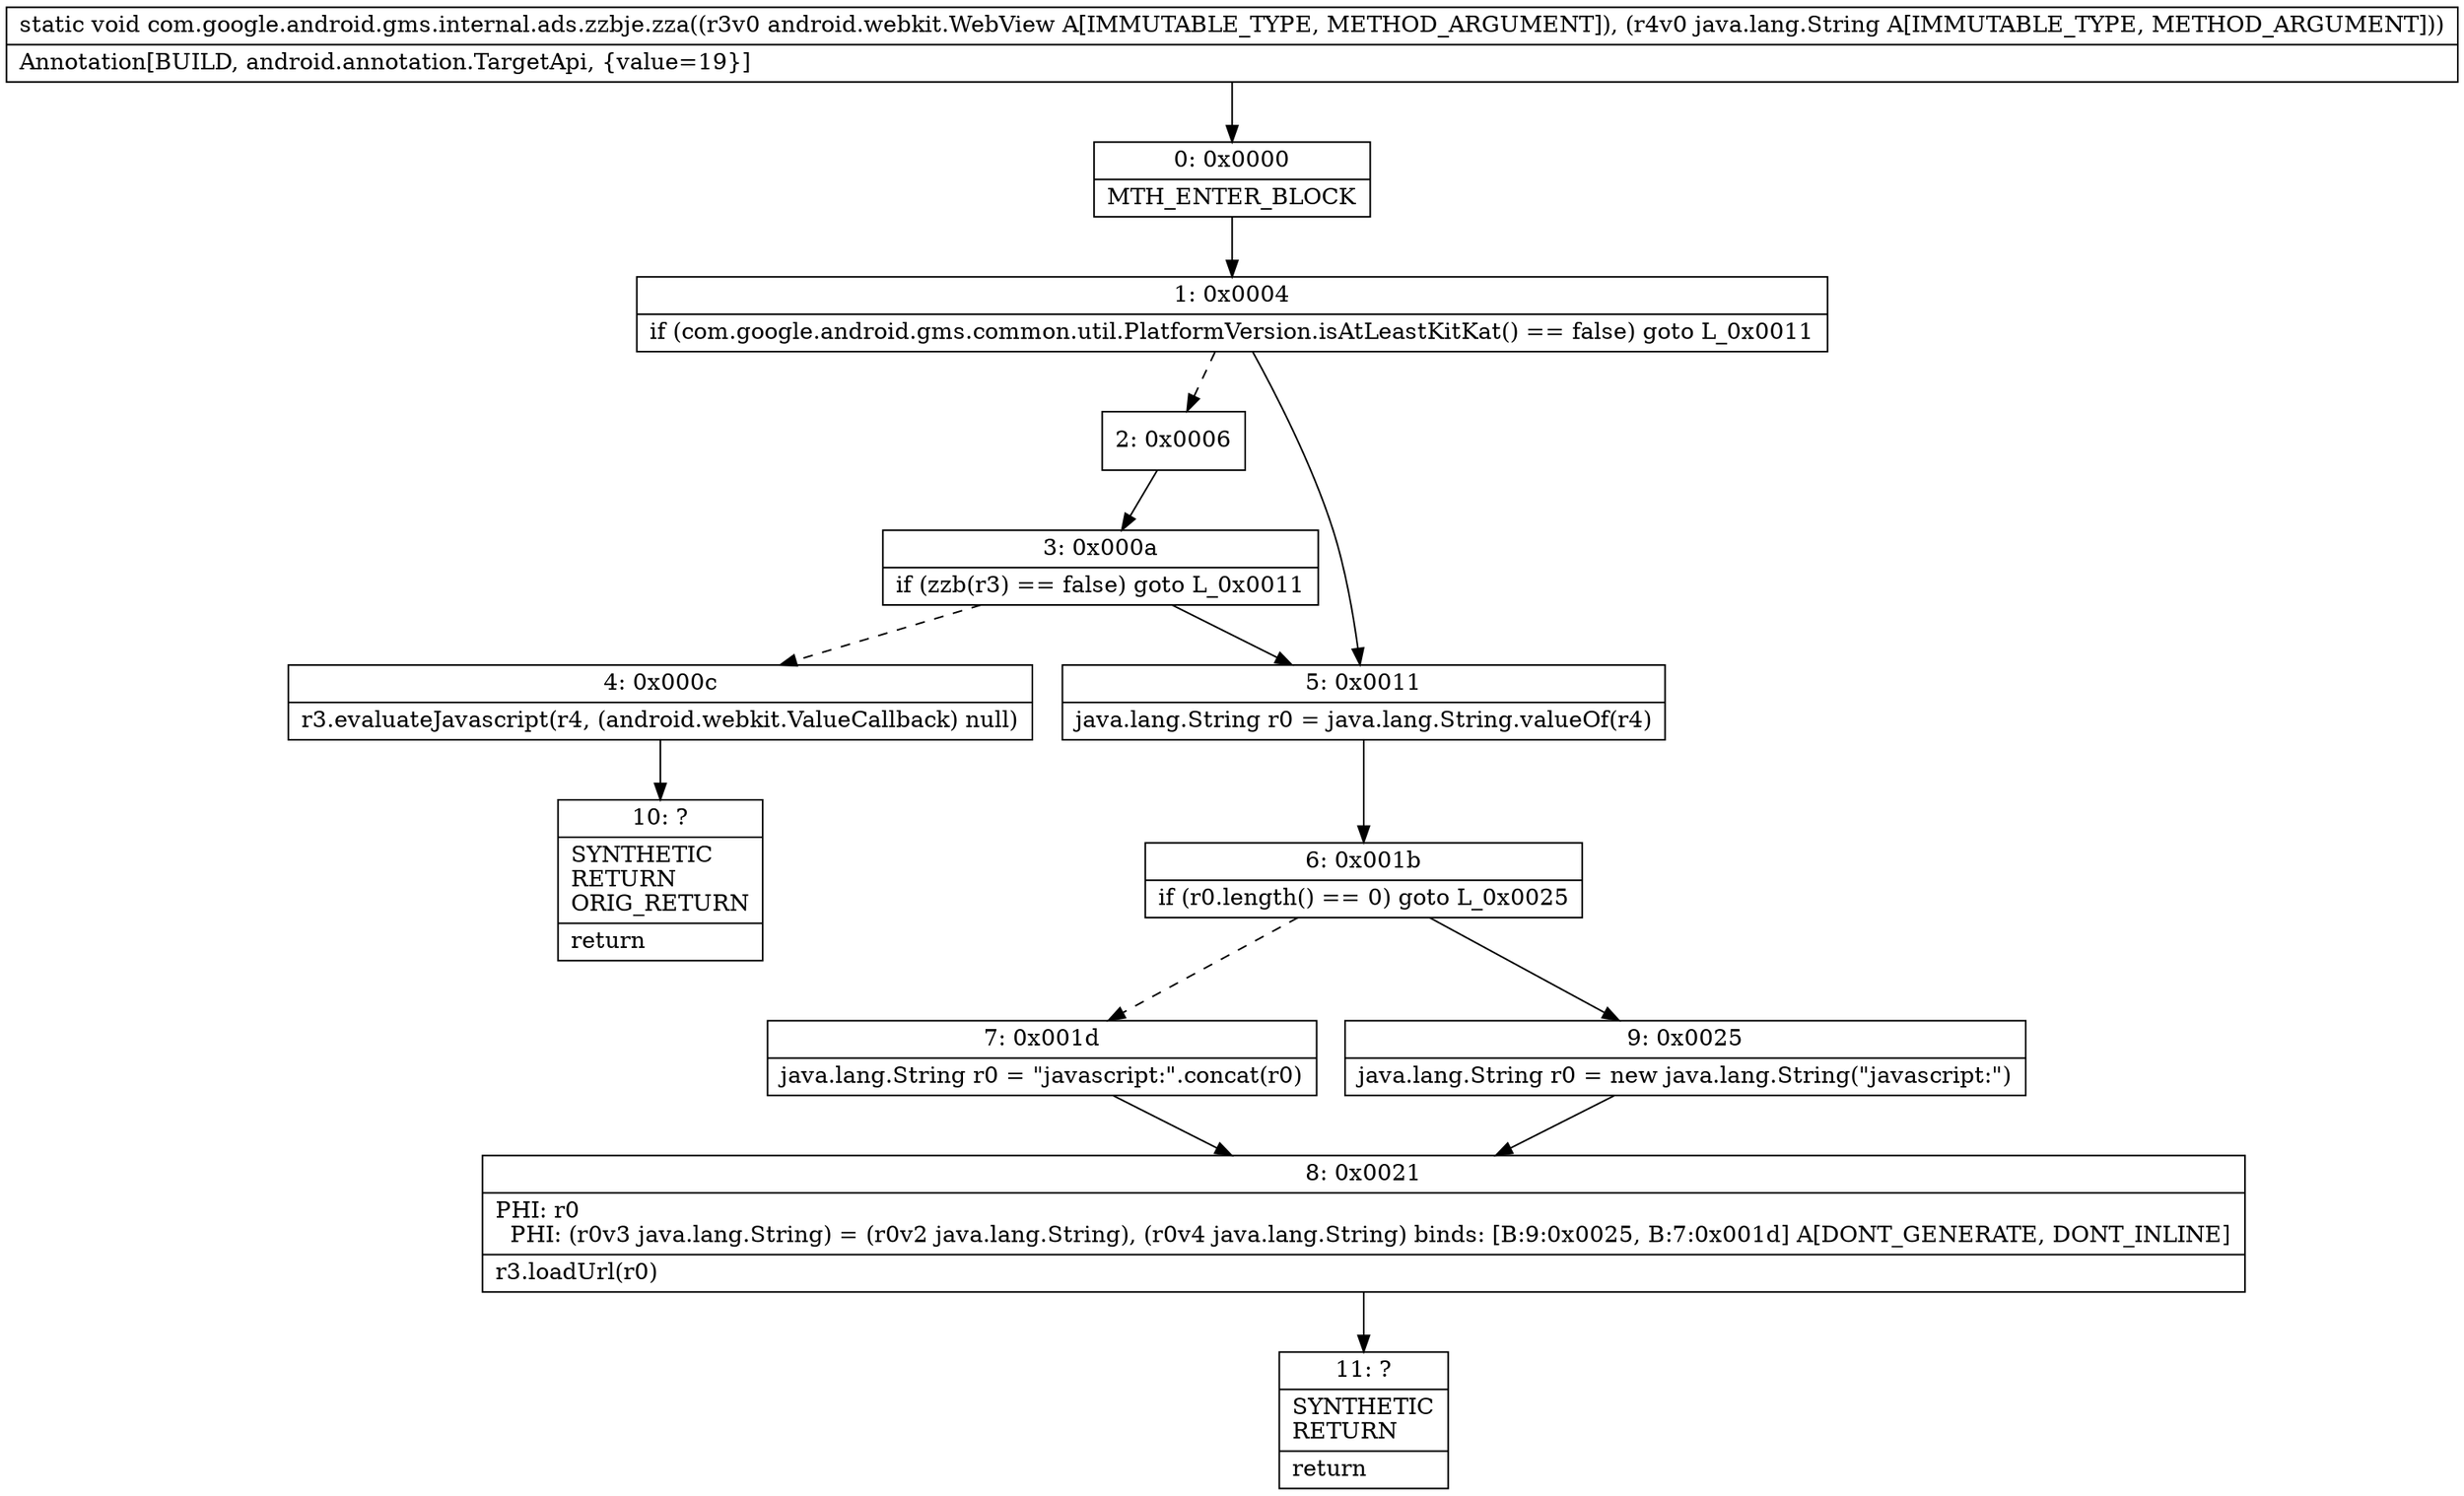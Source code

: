 digraph "CFG forcom.google.android.gms.internal.ads.zzbje.zza(Landroid\/webkit\/WebView;Ljava\/lang\/String;)V" {
Node_0 [shape=record,label="{0\:\ 0x0000|MTH_ENTER_BLOCK\l}"];
Node_1 [shape=record,label="{1\:\ 0x0004|if (com.google.android.gms.common.util.PlatformVersion.isAtLeastKitKat() == false) goto L_0x0011\l}"];
Node_2 [shape=record,label="{2\:\ 0x0006}"];
Node_3 [shape=record,label="{3\:\ 0x000a|if (zzb(r3) == false) goto L_0x0011\l}"];
Node_4 [shape=record,label="{4\:\ 0x000c|r3.evaluateJavascript(r4, (android.webkit.ValueCallback) null)\l}"];
Node_5 [shape=record,label="{5\:\ 0x0011|java.lang.String r0 = java.lang.String.valueOf(r4)\l}"];
Node_6 [shape=record,label="{6\:\ 0x001b|if (r0.length() == 0) goto L_0x0025\l}"];
Node_7 [shape=record,label="{7\:\ 0x001d|java.lang.String r0 = \"javascript:\".concat(r0)\l}"];
Node_8 [shape=record,label="{8\:\ 0x0021|PHI: r0 \l  PHI: (r0v3 java.lang.String) = (r0v2 java.lang.String), (r0v4 java.lang.String) binds: [B:9:0x0025, B:7:0x001d] A[DONT_GENERATE, DONT_INLINE]\l|r3.loadUrl(r0)\l}"];
Node_9 [shape=record,label="{9\:\ 0x0025|java.lang.String r0 = new java.lang.String(\"javascript:\")\l}"];
Node_10 [shape=record,label="{10\:\ ?|SYNTHETIC\lRETURN\lORIG_RETURN\l|return\l}"];
Node_11 [shape=record,label="{11\:\ ?|SYNTHETIC\lRETURN\l|return\l}"];
MethodNode[shape=record,label="{static void com.google.android.gms.internal.ads.zzbje.zza((r3v0 android.webkit.WebView A[IMMUTABLE_TYPE, METHOD_ARGUMENT]), (r4v0 java.lang.String A[IMMUTABLE_TYPE, METHOD_ARGUMENT]))  | Annotation[BUILD, android.annotation.TargetApi, \{value=19\}]\l}"];
MethodNode -> Node_0;
Node_0 -> Node_1;
Node_1 -> Node_2[style=dashed];
Node_1 -> Node_5;
Node_2 -> Node_3;
Node_3 -> Node_4[style=dashed];
Node_3 -> Node_5;
Node_4 -> Node_10;
Node_5 -> Node_6;
Node_6 -> Node_7[style=dashed];
Node_6 -> Node_9;
Node_7 -> Node_8;
Node_8 -> Node_11;
Node_9 -> Node_8;
}

